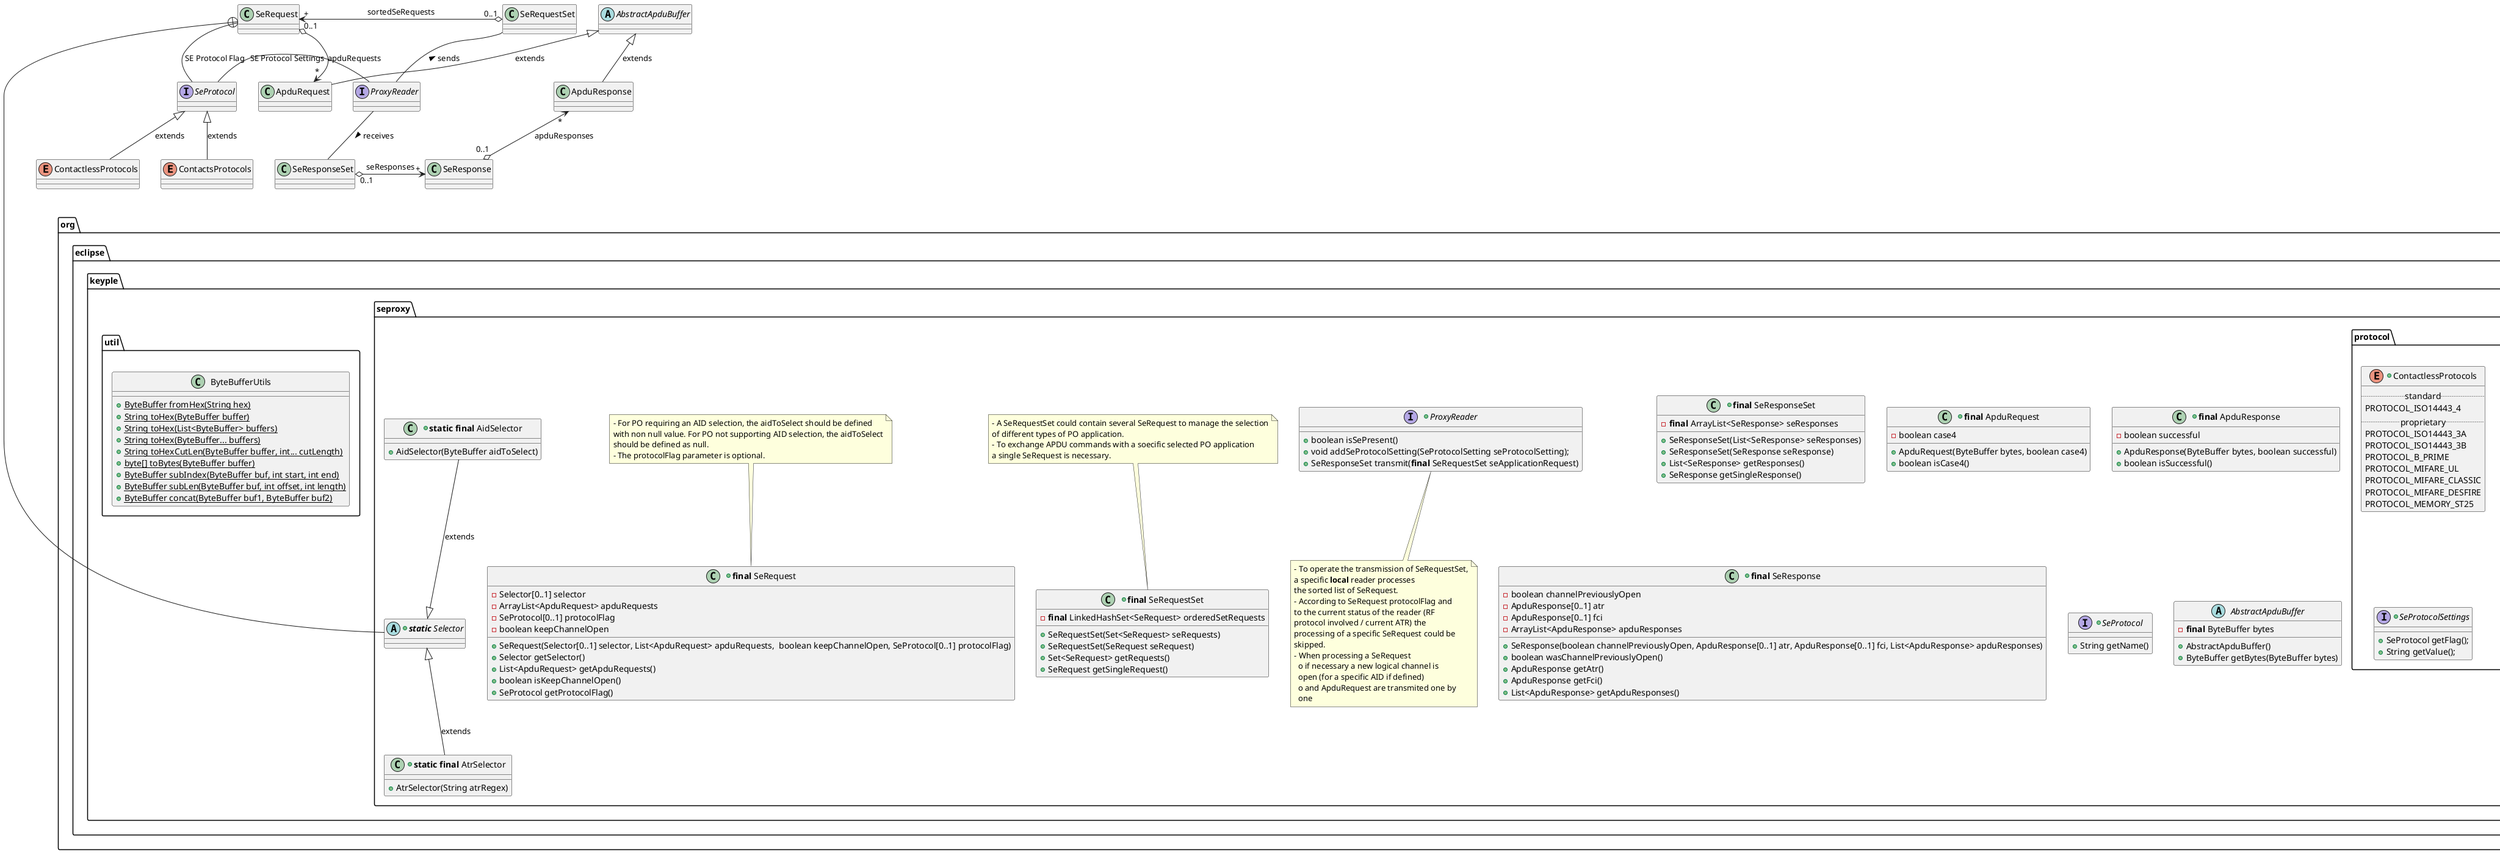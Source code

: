 '---------------------------------------------------------------------------------
' Copyright (c) 2018 Calypso Networks Association https://www.calypsonet-asso.org/
'
' See the NOTICE file(s) distributed with this work for additional
' information regarding copyright ownership.
'
' This program and the accompanying materials are made available under the
' terms of the Eclipse Public License 2.0 which is available at
' http://www.eclipse.org/legal/epl-2.0
'
' SPDX-License-Identifier: EPL-2.0 4
'---------------------------------------------------------------------------------

@startuml
package org.eclipse.keyple #FFFFFF {

package seproxy #FFFFFF {

+interface ProxyReader {
  +boolean isSePresent()
  +void addSeProtocolSetting(SeProtocolSetting seProtocolSetting);
  +SeResponseSet transmit(<b>final</b> SeRequestSet seApplicationRequest)
}

+class "<b>final</b> SeRequestSet" as SeRequestSet {
  -<b>final</b> LinkedHashSet<SeRequest> orderedSetRequests
  +SeRequestSet(Set<SeRequest> seRequests)
  +SeRequestSet(SeRequest seRequest)
  +Set<SeRequest> getRequests()
  +SeRequest getSingleRequest()
}

+class "<b>final</b> SeResponseSet" as SeResponseSet {
  -<b>final</b> ArrayList<SeResponse> seResponses
  +SeResponseSet(List<SeResponse> seResponses)
  +SeResponseSet(SeResponse seResponse)
  +List<SeResponse> getResponses()
  +SeResponse getSingleResponse()
}

+class "<b>final</b> ApduRequest" as ApduRequest {
  -boolean case4
  +ApduRequest(ByteBuffer bytes, boolean case4)
  +boolean isCase4()
}

+class "<b>final</b> ApduResponse" as ApduResponse {
  -boolean successful
  +ApduResponse(ByteBuffer bytes, boolean successful)
  +boolean isSuccessful()
}

+class "<b>final</b> SeRequest" as SeRequest {
  -Selector[0..1] selector
  -ArrayList<ApduRequest> apduRequests
  -SeProtocol[0..1] protocolFlag
  -boolean keepChannelOpen
  +SeRequest(Selector[0..1] selector, List<ApduRequest> apduRequests,  boolean keepChannelOpen, SeProtocol[0..1] protocolFlag)
  +Selector getSelector()
  +List<ApduRequest> getApduRequests()
  +boolean isKeepChannelOpen()
  +SeProtocol getProtocolFlag()
}

+class "<b>final</b> SeResponse" as SeResponse {
  -boolean channelPreviouslyOpen
  -ApduResponse[0..1] atr
  -ApduResponse[0..1] fci
  -ArrayList<ApduResponse> apduResponses
  +SeResponse(boolean channelPreviouslyOpen, ApduResponse[0..1] atr, ApduResponse[0..1] fci, List<ApduResponse> apduResponses)
  +boolean wasChannelPreviouslyOpen()
  +ApduResponse getAtr()
  +ApduResponse getFci()
  +List<ApduResponse> getApduResponses()
}

+abstract "<b>static</b> Selector" as Selector {
}
+class "<b>static final</b> AidSelector" as AidSelector {
  +AidSelector(ByteBuffer aidToSelect)
}
+class "<b>static final</b> AtrSelector" as AtrSelector {
  +AtrSelector(String atrRegex)
}

+interface SeProtocol {
	+String getName()
}

package protocol #FFFFFF {

+enum ContactlessProtocols {
	.. standard ..
	PROTOCOL_ISO14443_4
	.. proprietary ..
	PROTOCOL_ISO14443_3A
	PROTOCOL_ISO14443_3B
	PROTOCOL_B_PRIME
	PROTOCOL_MIFARE_UL
	PROTOCOL_MIFARE_CLASSIC
	PROTOCOL_MIFARE_DESFIRE
	PROTOCOL_MEMORY_ST25
}

+enum ContactsProtocols {
	.. standard ..
	PROTOCOL_ISO7816_3
}

+interface SeProtocolSettings {
  +SeProtocol getFlag();
  +String getValue();
}
}

'#abstract AbstractApduBuffer {
abstract AbstractApduBuffer {
  -<b>final</b> ByteBuffer bytes
  +AbstractApduBuffer()
  +ByteBuffer getBytes(ByteBuffer bytes)
}

note bottom of ProxyReader
  - To operate the transmission of SeRequestSet,
  a specific <b>local</b> reader processes
  the sorted list of SeRequest.
  - According to SeRequest protocolFlag and
  to the current status of the reader (RF
  protocol involved / current ATR) the
  processing of a specific SeRequest could be
  skipped.
  - When processing a SeRequest
    o if necessary a new logical channel is
    open (for a specific AID if defined)
    o and ApduRequest are transmited one by
    one
end note

note top of SeRequestSet
 - A SeRequestSet could contain several SeRequest to manage the selection
 of different types of PO application.
 - To exchange APDU commands with a soecific selected PO application
 a single SeRequest is necessary.
end note

note top of SeRequest
 - For PO requiring an AID selection, the aidToSelect should be defined
 with non null value. For PO not supporting AID selection, the aidToSelect
 should be defined as null.
 - The protocolFlag parameter is optional.
end note
}

package util #FFFFFF {
  class ByteBufferUtils {
    +{static}ByteBuffer fromHex(String hex)
    +{static}String toHex(ByteBuffer buffer)
    +{static}String toHex(List<ByteBuffer> buffers)
    +{static}String toHex(ByteBuffer... buffers)
    +{static}String toHexCutLen(ByteBuffer buffer, int... cutLength)
    +{static}byte[] toBytes(ByteBuffer buffer)
    +{static}ByteBuffer subIndex(ByteBuffer buf, int start, int end)
    +{static}ByteBuffer subLen(ByteBuffer buf, int offset, int length)
    +{static}ByteBuffer concat(ByteBuffer buf1, ByteBuffer buf2)
    
  }
}
}

together {
  interface SeProtocol
  enum ContactlessProtocols
  enum ContactsProtocols
  interface ProxyReader
  abstract AbstractApduBuffer
  class ApduRequest
  class ApduResponse
  class SeRequest
  class SeRequestSet
  class SeResponse
  class SeResponseSet
}

'org.eclipse.keyple.util -down[hidden]- org.eclipse.keyple.seproxy

'external.terminalapplication .up.> org.eclipse.keyple.seproxy : imports

'SpecificTerminal --> SeProxyService : uses >

'SeProxyService "1" *-down-> "*" ReadersPlugin : plugins
'ReadersPlugin "1" *-right-> "*" ProxyReader : readers

'SeProxyService -right[hidden]- SeRequestSet
ProxyReader -up- SeRequestSet : sends >
ProxyReader -down- SeResponseSet : receives >

SeRequestSet "0..1" o-right-> "+" SeRequest : sortedSeRequests
SeRequest "0..1" o-down-> "*" ApduRequest : apduRequests

ApduRequest -down-|> AbstractApduBuffer : extends
ApduResponse -up-|> AbstractApduBuffer : extends

SeResponse "0..1" o-up-> "*" ApduResponse : apduResponses
SeResponseSet "0..1" o-right-> "+" SeResponse : seResponses

SeRequest +-right- Selector
Selector <|-up- AidSelector : extends
Selector <|-down- AtrSelector : extends

SeProtocol <|-- ContactlessProtocols : extends
SeProtocol <|-- ContactsProtocols : extends
ContactsProtocols -left[hidden]- ContactlessProtocols

SeRequest -- SeProtocol : SE Protocol Flag
ProxyReader -right- SeProtocol : SE Protocol Settings
SeProtocol -right[hidden]- ApduRequest
SeResponse -down[hidden]- ByteBufferUtils
@enduml